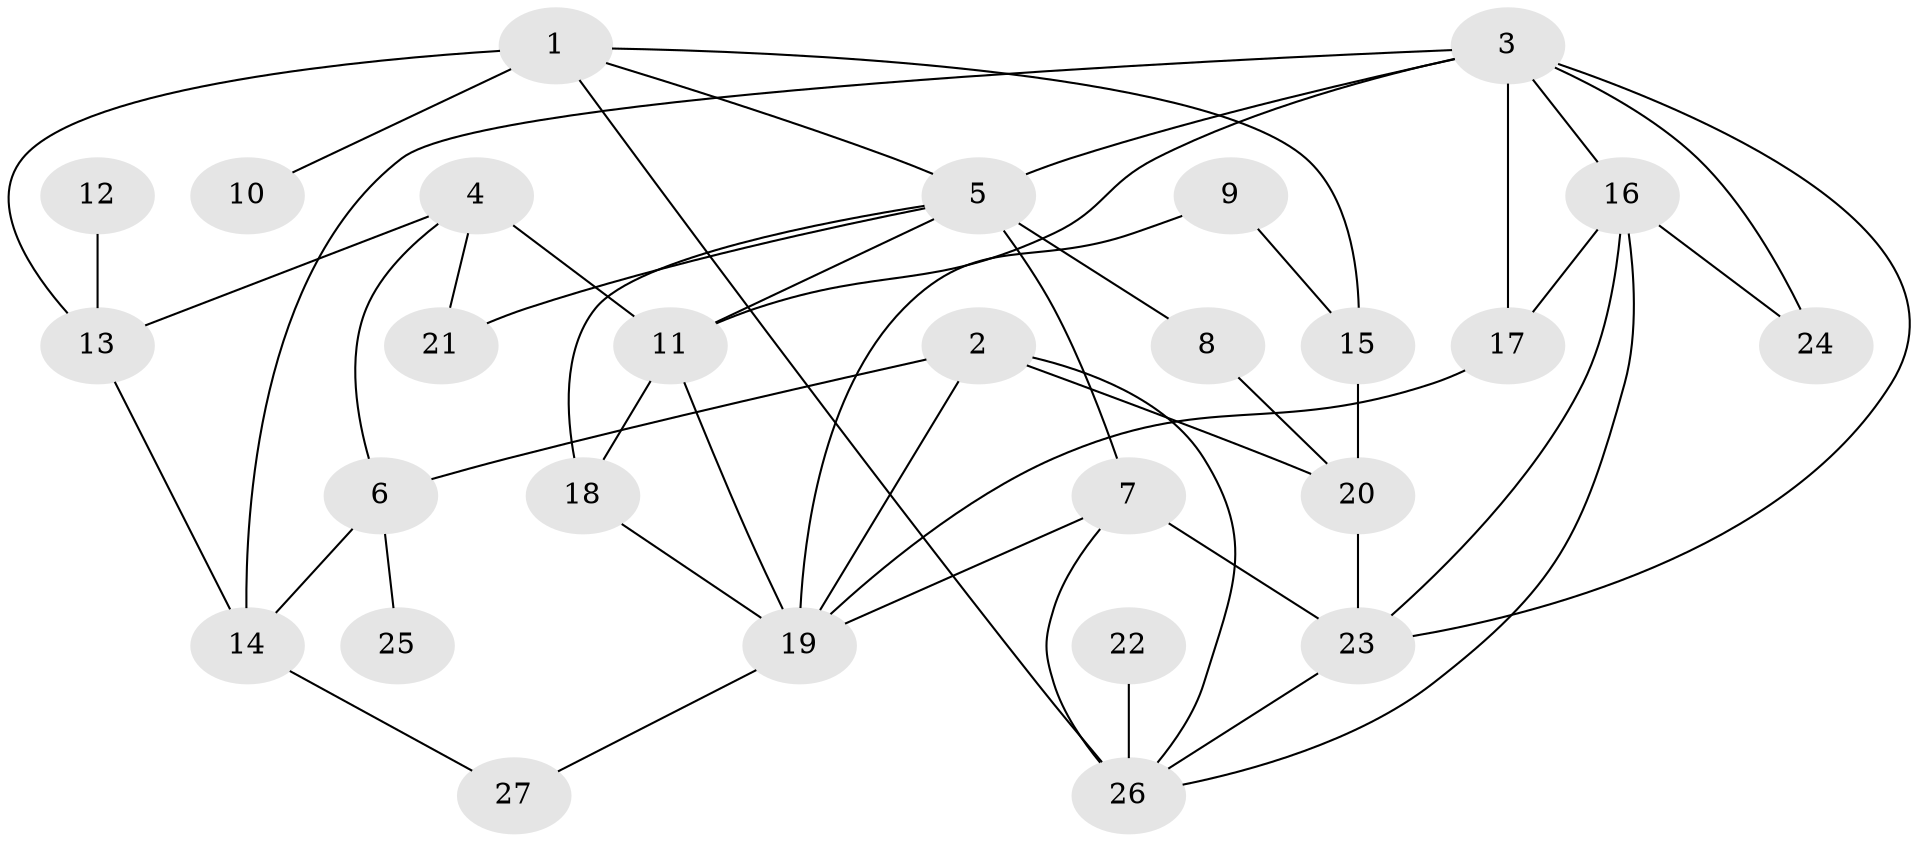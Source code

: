 // original degree distribution, {6: 0.023809523809523808, 5: 0.03571428571428571, 7: 0.011904761904761904, 4: 0.15476190476190477, 2: 0.3333333333333333, 3: 0.20238095238095238, 8: 0.011904761904761904, 1: 0.2261904761904762}
// Generated by graph-tools (version 1.1) at 2025/36/03/04/25 23:36:08]
// undirected, 27 vertices, 49 edges
graph export_dot {
  node [color=gray90,style=filled];
  1;
  2;
  3;
  4;
  5;
  6;
  7;
  8;
  9;
  10;
  11;
  12;
  13;
  14;
  15;
  16;
  17;
  18;
  19;
  20;
  21;
  22;
  23;
  24;
  25;
  26;
  27;
  1 -- 5 [weight=1.0];
  1 -- 10 [weight=1.0];
  1 -- 13 [weight=2.0];
  1 -- 15 [weight=1.0];
  1 -- 26 [weight=1.0];
  2 -- 6 [weight=1.0];
  2 -- 19 [weight=2.0];
  2 -- 20 [weight=1.0];
  2 -- 26 [weight=1.0];
  3 -- 5 [weight=1.0];
  3 -- 11 [weight=1.0];
  3 -- 14 [weight=1.0];
  3 -- 16 [weight=1.0];
  3 -- 17 [weight=1.0];
  3 -- 23 [weight=1.0];
  3 -- 24 [weight=1.0];
  4 -- 6 [weight=1.0];
  4 -- 11 [weight=1.0];
  4 -- 13 [weight=1.0];
  4 -- 21 [weight=1.0];
  5 -- 7 [weight=1.0];
  5 -- 8 [weight=1.0];
  5 -- 11 [weight=1.0];
  5 -- 18 [weight=1.0];
  5 -- 21 [weight=1.0];
  6 -- 14 [weight=1.0];
  6 -- 25 [weight=1.0];
  7 -- 19 [weight=1.0];
  7 -- 23 [weight=1.0];
  7 -- 26 [weight=1.0];
  8 -- 20 [weight=1.0];
  9 -- 15 [weight=1.0];
  9 -- 19 [weight=1.0];
  11 -- 18 [weight=1.0];
  11 -- 19 [weight=1.0];
  12 -- 13 [weight=1.0];
  13 -- 14 [weight=1.0];
  14 -- 27 [weight=1.0];
  15 -- 20 [weight=1.0];
  16 -- 17 [weight=1.0];
  16 -- 23 [weight=1.0];
  16 -- 24 [weight=1.0];
  16 -- 26 [weight=1.0];
  17 -- 19 [weight=1.0];
  18 -- 19 [weight=1.0];
  19 -- 27 [weight=1.0];
  20 -- 23 [weight=1.0];
  22 -- 26 [weight=2.0];
  23 -- 26 [weight=1.0];
}
